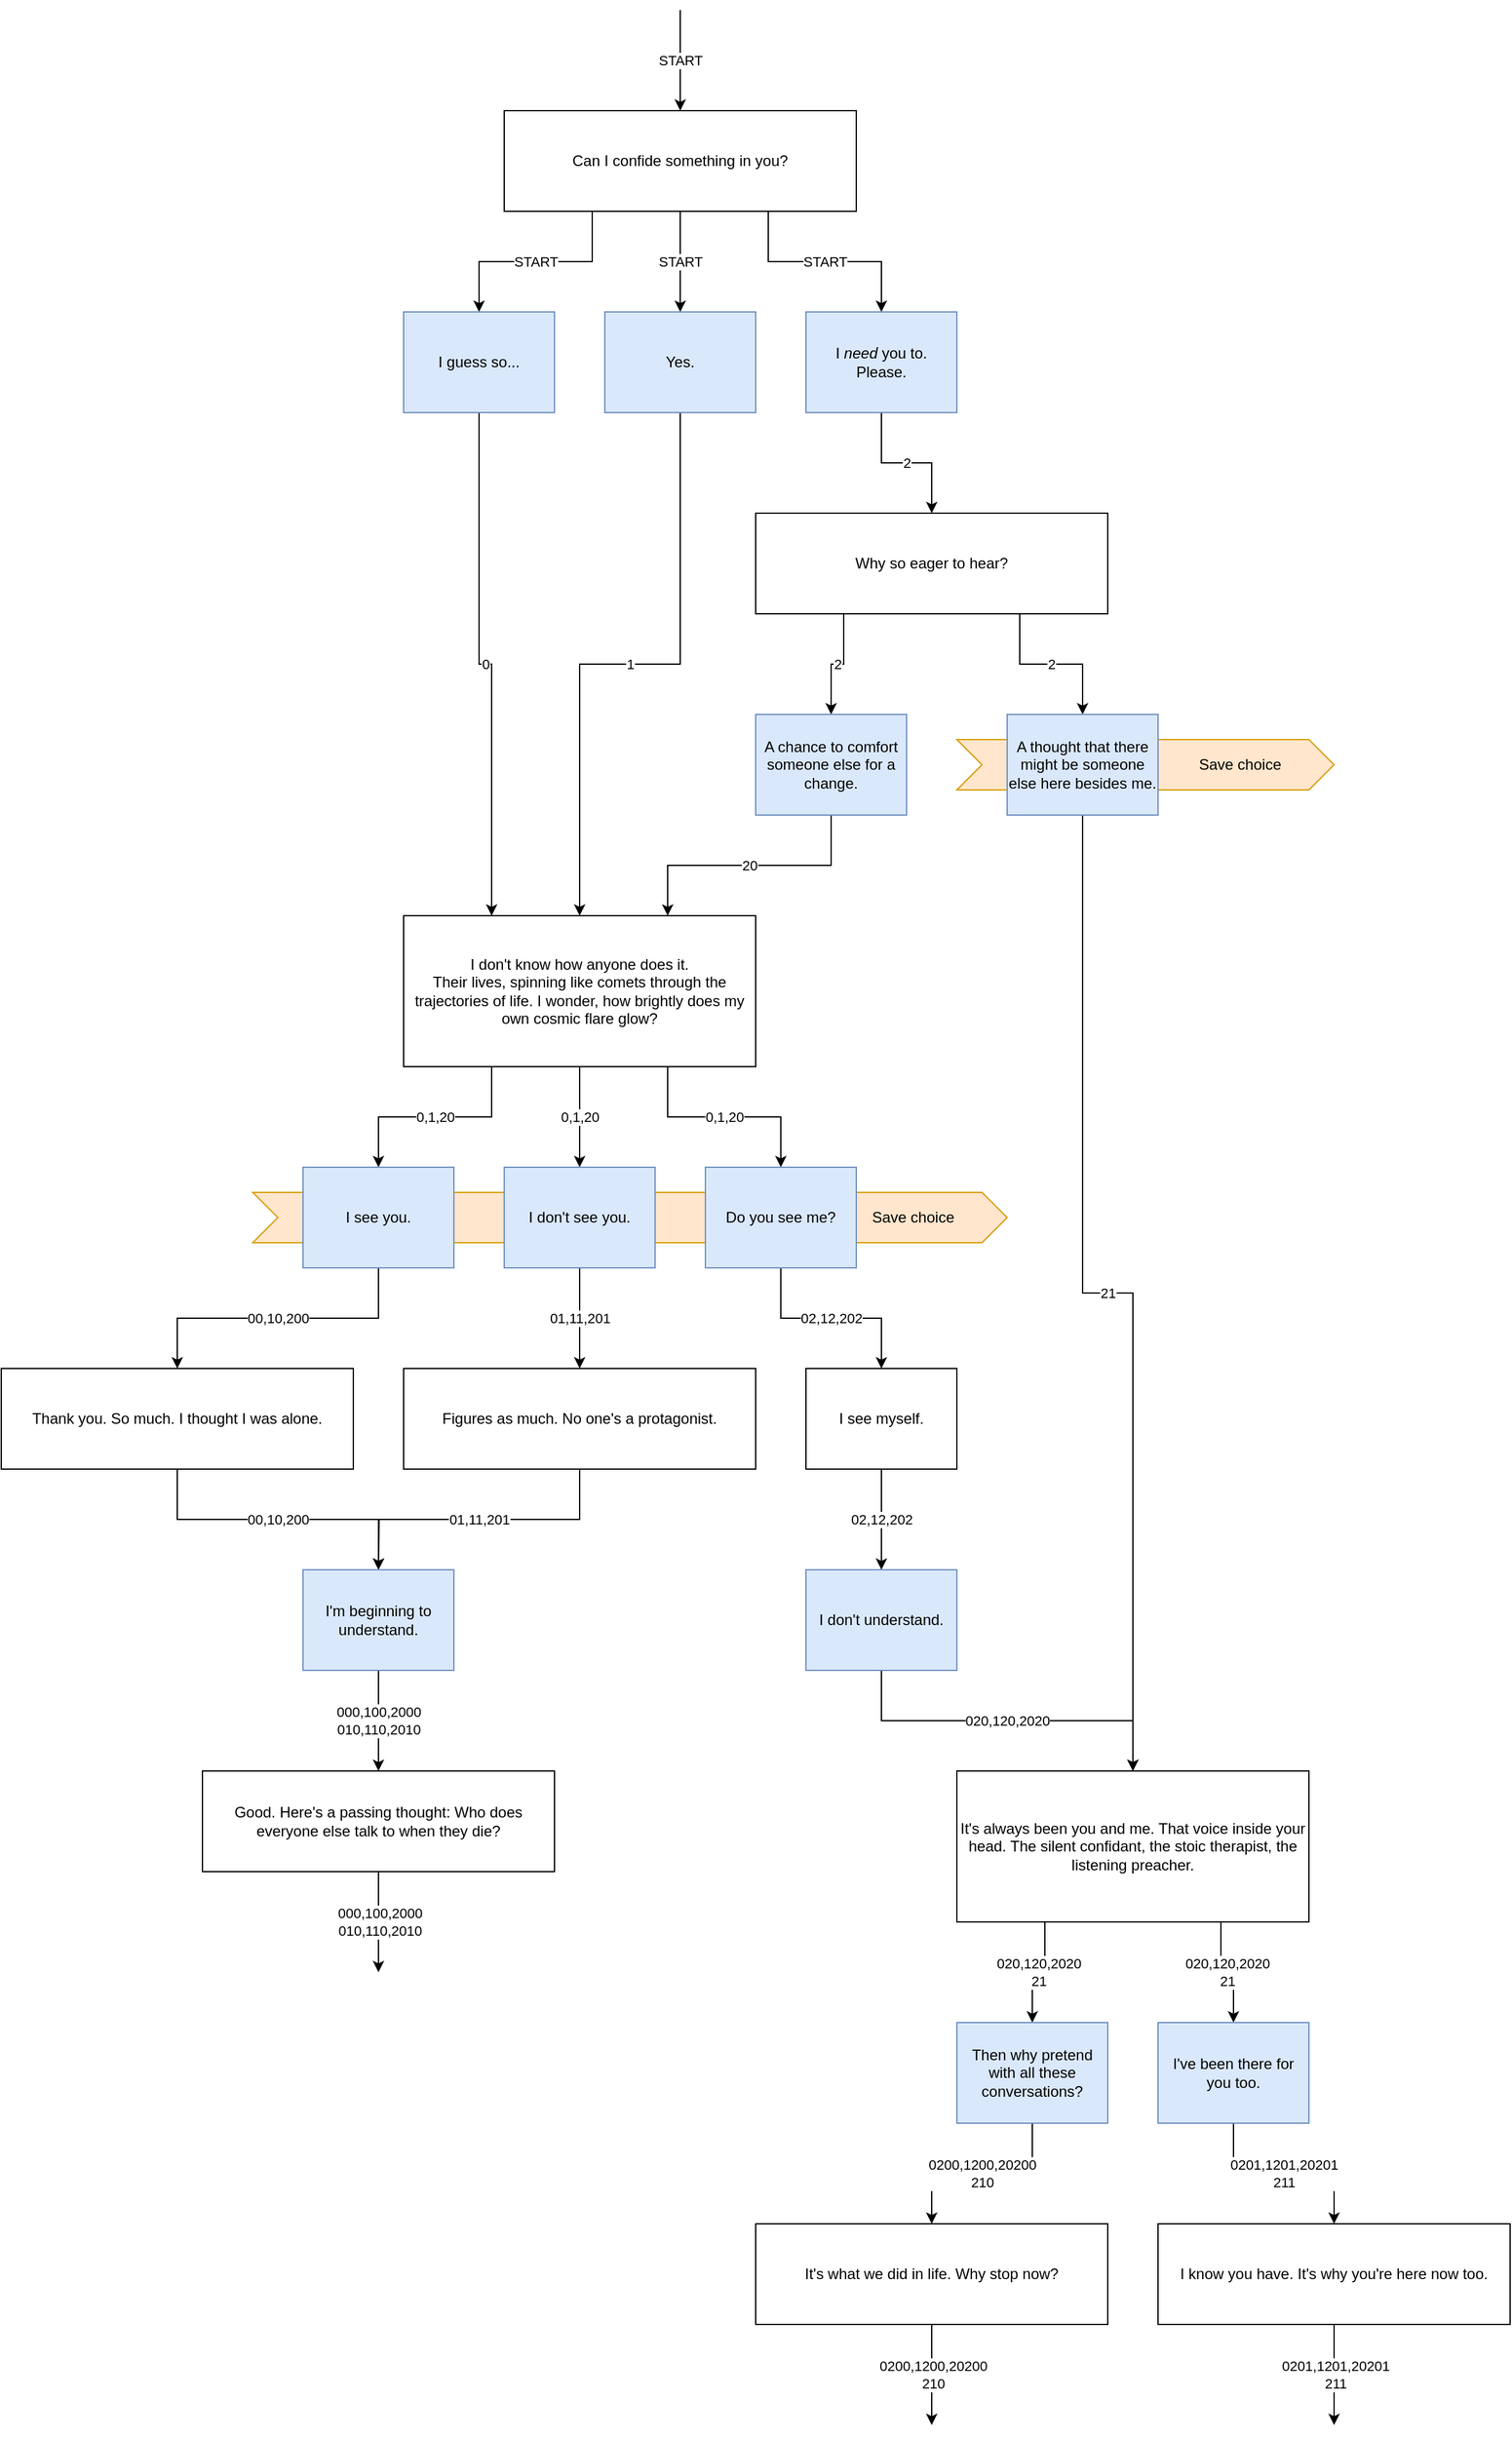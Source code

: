 <mxfile version="20.8.16" type="device"><diagram name="Page-1" id="aD609T3NYmo-nkmoNPnQ"><mxGraphModel dx="1050" dy="787" grid="1" gridSize="10" guides="1" tooltips="1" connect="1" arrows="1" fold="1" page="1" pageScale="1" pageWidth="800" pageHeight="1000" math="0" shadow="0"><root><mxCell id="0"/><mxCell id="1" parent="0"/><mxCell id="FfghTFSYM0mLMFNpBAcC-53" value="Save choice" style="shape=step;perimeter=stepPerimeter;whiteSpace=wrap;html=1;fixedSize=1;fillColor=#ffe6cc;strokeColor=#d79b00;align=right;spacingRight=40;" vertex="1" parent="1"><mxGeometry x="240" y="980" width="600" height="40" as="geometry"/></mxCell><mxCell id="FfghTFSYM0mLMFNpBAcC-52" value="Save choice" style="shape=step;perimeter=stepPerimeter;whiteSpace=wrap;html=1;fixedSize=1;fillColor=#ffe6cc;strokeColor=#d79b00;align=right;spacingRight=40;" vertex="1" parent="1"><mxGeometry x="800" y="620" width="300" height="40" as="geometry"/></mxCell><mxCell id="FfghTFSYM0mLMFNpBAcC-1" value="START" style="edgeStyle=orthogonalEdgeStyle;rounded=0;orthogonalLoop=1;jettySize=auto;html=1;exitX=0.5;exitY=0;exitDx=0;exitDy=0;startArrow=classic;startFill=1;endArrow=none;endFill=0;" edge="1" parent="1" source="FfghTFSYM0mLMFNpBAcC-2"><mxGeometry relative="1" as="geometry"><mxPoint x="580" y="40" as="targetPoint"/></mxGeometry></mxCell><mxCell id="FfghTFSYM0mLMFNpBAcC-6" value="START" style="edgeStyle=orthogonalEdgeStyle;rounded=0;orthogonalLoop=1;jettySize=auto;html=1;exitX=0.5;exitY=1;exitDx=0;exitDy=0;entryX=0.5;entryY=0;entryDx=0;entryDy=0;" edge="1" parent="1" source="FfghTFSYM0mLMFNpBAcC-2" target="FfghTFSYM0mLMFNpBAcC-4"><mxGeometry relative="1" as="geometry"/></mxCell><mxCell id="FfghTFSYM0mLMFNpBAcC-7" value="START" style="edgeStyle=orthogonalEdgeStyle;rounded=0;orthogonalLoop=1;jettySize=auto;html=1;exitX=0.25;exitY=1;exitDx=0;exitDy=0;entryX=0.5;entryY=0;entryDx=0;entryDy=0;" edge="1" parent="1" source="FfghTFSYM0mLMFNpBAcC-2" target="FfghTFSYM0mLMFNpBAcC-3"><mxGeometry relative="1" as="geometry"/></mxCell><mxCell id="FfghTFSYM0mLMFNpBAcC-8" value="START" style="edgeStyle=orthogonalEdgeStyle;rounded=0;orthogonalLoop=1;jettySize=auto;html=1;exitX=0.75;exitY=1;exitDx=0;exitDy=0;entryX=0.5;entryY=0;entryDx=0;entryDy=0;" edge="1" parent="1" source="FfghTFSYM0mLMFNpBAcC-2" target="FfghTFSYM0mLMFNpBAcC-5"><mxGeometry relative="1" as="geometry"/></mxCell><mxCell id="FfghTFSYM0mLMFNpBAcC-2" value="Can I confide something in you?" style="rounded=0;whiteSpace=wrap;html=1;" vertex="1" parent="1"><mxGeometry x="440" y="120" width="280" height="80" as="geometry"/></mxCell><mxCell id="FfghTFSYM0mLMFNpBAcC-16" value="0" style="edgeStyle=orthogonalEdgeStyle;rounded=0;orthogonalLoop=1;jettySize=auto;html=1;exitX=0.5;exitY=1;exitDx=0;exitDy=0;entryX=0.25;entryY=0;entryDx=0;entryDy=0;" edge="1" parent="1" source="FfghTFSYM0mLMFNpBAcC-3" target="FfghTFSYM0mLMFNpBAcC-10"><mxGeometry relative="1" as="geometry"/></mxCell><mxCell id="FfghTFSYM0mLMFNpBAcC-3" value="I guess so..." style="rounded=0;whiteSpace=wrap;html=1;fillColor=#dae8fc;strokeColor=#6c8ebf;" vertex="1" parent="1"><mxGeometry x="360" y="280" width="120" height="80" as="geometry"/></mxCell><mxCell id="FfghTFSYM0mLMFNpBAcC-17" value="1" style="edgeStyle=orthogonalEdgeStyle;rounded=0;orthogonalLoop=1;jettySize=auto;html=1;exitX=0.5;exitY=1;exitDx=0;exitDy=0;entryX=0.5;entryY=0;entryDx=0;entryDy=0;" edge="1" parent="1" source="FfghTFSYM0mLMFNpBAcC-4" target="FfghTFSYM0mLMFNpBAcC-10"><mxGeometry relative="1" as="geometry"/></mxCell><mxCell id="FfghTFSYM0mLMFNpBAcC-4" value="Yes." style="rounded=0;whiteSpace=wrap;html=1;fillColor=#dae8fc;strokeColor=#6c8ebf;" vertex="1" parent="1"><mxGeometry x="520" y="280" width="120" height="80" as="geometry"/></mxCell><mxCell id="FfghTFSYM0mLMFNpBAcC-13" value="2" style="edgeStyle=orthogonalEdgeStyle;rounded=0;orthogonalLoop=1;jettySize=auto;html=1;exitX=0.5;exitY=1;exitDx=0;exitDy=0;entryX=0.5;entryY=0;entryDx=0;entryDy=0;" edge="1" parent="1" source="FfghTFSYM0mLMFNpBAcC-5" target="FfghTFSYM0mLMFNpBAcC-9"><mxGeometry relative="1" as="geometry"/></mxCell><mxCell id="FfghTFSYM0mLMFNpBAcC-5" value="I &lt;i&gt;need&lt;/i&gt;&amp;nbsp;you to.&lt;br&gt;Please." style="rounded=0;whiteSpace=wrap;html=1;fillColor=#dae8fc;strokeColor=#6c8ebf;" vertex="1" parent="1"><mxGeometry x="680" y="280" width="120" height="80" as="geometry"/></mxCell><mxCell id="FfghTFSYM0mLMFNpBAcC-14" value="2" style="edgeStyle=orthogonalEdgeStyle;rounded=0;orthogonalLoop=1;jettySize=auto;html=1;exitX=0.25;exitY=1;exitDx=0;exitDy=0;entryX=0.5;entryY=0;entryDx=0;entryDy=0;" edge="1" parent="1" source="FfghTFSYM0mLMFNpBAcC-9" target="FfghTFSYM0mLMFNpBAcC-11"><mxGeometry relative="1" as="geometry"/></mxCell><mxCell id="FfghTFSYM0mLMFNpBAcC-15" value="2" style="edgeStyle=orthogonalEdgeStyle;rounded=0;orthogonalLoop=1;jettySize=auto;html=1;exitX=0.75;exitY=1;exitDx=0;exitDy=0;entryX=0.5;entryY=0;entryDx=0;entryDy=0;" edge="1" parent="1" source="FfghTFSYM0mLMFNpBAcC-9" target="FfghTFSYM0mLMFNpBAcC-12"><mxGeometry relative="1" as="geometry"/></mxCell><mxCell id="FfghTFSYM0mLMFNpBAcC-9" value="Why so eager to hear?" style="rounded=0;whiteSpace=wrap;html=1;" vertex="1" parent="1"><mxGeometry x="640" y="440" width="280" height="80" as="geometry"/></mxCell><mxCell id="FfghTFSYM0mLMFNpBAcC-28" value="0,1,20" style="edgeStyle=orthogonalEdgeStyle;rounded=0;orthogonalLoop=1;jettySize=auto;html=1;exitX=0.75;exitY=1;exitDx=0;exitDy=0;entryX=0.5;entryY=0;entryDx=0;entryDy=0;" edge="1" parent="1" source="FfghTFSYM0mLMFNpBAcC-10" target="FfghTFSYM0mLMFNpBAcC-26"><mxGeometry relative="1" as="geometry"/></mxCell><mxCell id="FfghTFSYM0mLMFNpBAcC-29" value="0,1,20" style="edgeStyle=orthogonalEdgeStyle;rounded=0;orthogonalLoop=1;jettySize=auto;html=1;exitX=0.5;exitY=1;exitDx=0;exitDy=0;entryX=0.5;entryY=0;entryDx=0;entryDy=0;" edge="1" parent="1" source="FfghTFSYM0mLMFNpBAcC-10" target="FfghTFSYM0mLMFNpBAcC-25"><mxGeometry relative="1" as="geometry"/></mxCell><mxCell id="FfghTFSYM0mLMFNpBAcC-30" value="0,1,20" style="edgeStyle=orthogonalEdgeStyle;rounded=0;orthogonalLoop=1;jettySize=auto;html=1;exitX=0.25;exitY=1;exitDx=0;exitDy=0;entryX=0.5;entryY=0;entryDx=0;entryDy=0;" edge="1" parent="1" source="FfghTFSYM0mLMFNpBAcC-10" target="FfghTFSYM0mLMFNpBAcC-27"><mxGeometry relative="1" as="geometry"/></mxCell><mxCell id="FfghTFSYM0mLMFNpBAcC-10" value="I don't know how anyone does it.&lt;br&gt;Their lives, spinning like comets through the trajectories of life. I wonder, how brightly does my own cosmic flare glow?" style="rounded=0;whiteSpace=wrap;html=1;" vertex="1" parent="1"><mxGeometry x="360" y="760" width="280" height="120" as="geometry"/></mxCell><mxCell id="FfghTFSYM0mLMFNpBAcC-18" value="20" style="edgeStyle=orthogonalEdgeStyle;rounded=0;orthogonalLoop=1;jettySize=auto;html=1;exitX=0.5;exitY=1;exitDx=0;exitDy=0;entryX=0.75;entryY=0;entryDx=0;entryDy=0;" edge="1" parent="1" source="FfghTFSYM0mLMFNpBAcC-11" target="FfghTFSYM0mLMFNpBAcC-10"><mxGeometry relative="1" as="geometry"/></mxCell><mxCell id="FfghTFSYM0mLMFNpBAcC-11" value="A chance to comfort someone else for a change." style="rounded=0;whiteSpace=wrap;html=1;fillColor=#dae8fc;strokeColor=#6c8ebf;" vertex="1" parent="1"><mxGeometry x="640" y="600" width="120" height="80" as="geometry"/></mxCell><mxCell id="FfghTFSYM0mLMFNpBAcC-20" value="21" style="edgeStyle=orthogonalEdgeStyle;rounded=0;orthogonalLoop=1;jettySize=auto;html=1;exitX=0.5;exitY=1;exitDx=0;exitDy=0;entryX=0.5;entryY=0;entryDx=0;entryDy=0;" edge="1" parent="1" source="FfghTFSYM0mLMFNpBAcC-12" target="FfghTFSYM0mLMFNpBAcC-19"><mxGeometry relative="1" as="geometry"/></mxCell><mxCell id="FfghTFSYM0mLMFNpBAcC-12" value="A thought that there might be someone else here besides me." style="rounded=0;whiteSpace=wrap;html=1;fillColor=#dae8fc;strokeColor=#6c8ebf;" vertex="1" parent="1"><mxGeometry x="840" y="600" width="120" height="80" as="geometry"/></mxCell><mxCell id="FfghTFSYM0mLMFNpBAcC-23" value="020,120,2020&lt;br&gt;21" style="edgeStyle=orthogonalEdgeStyle;rounded=0;orthogonalLoop=1;jettySize=auto;html=1;exitX=0.25;exitY=1;exitDx=0;exitDy=0;entryX=0.5;entryY=0;entryDx=0;entryDy=0;" edge="1" parent="1" source="FfghTFSYM0mLMFNpBAcC-19" target="FfghTFSYM0mLMFNpBAcC-21"><mxGeometry relative="1" as="geometry"><mxPoint as="offset"/></mxGeometry></mxCell><mxCell id="FfghTFSYM0mLMFNpBAcC-24" value="020,120,2020&lt;br style=&quot;border-color: var(--border-color);&quot;&gt;21" style="edgeStyle=orthogonalEdgeStyle;rounded=0;orthogonalLoop=1;jettySize=auto;html=1;exitX=0.75;exitY=1;exitDx=0;exitDy=0;entryX=0.5;entryY=0;entryDx=0;entryDy=0;" edge="1" parent="1" source="FfghTFSYM0mLMFNpBAcC-19" target="FfghTFSYM0mLMFNpBAcC-22"><mxGeometry relative="1" as="geometry"/></mxCell><mxCell id="FfghTFSYM0mLMFNpBAcC-19" value="It's always been you and me. That voice inside your head. The silent confidant, the stoic therapist, the listening preacher." style="rounded=0;whiteSpace=wrap;html=1;" vertex="1" parent="1"><mxGeometry x="800" y="1440" width="280" height="120" as="geometry"/></mxCell><mxCell id="FfghTFSYM0mLMFNpBAcC-47" value="0200,1200,20200&lt;br style=&quot;border-color: var(--border-color);&quot;&gt;210" style="edgeStyle=orthogonalEdgeStyle;rounded=0;orthogonalLoop=1;jettySize=auto;html=1;exitX=0.5;exitY=1;exitDx=0;exitDy=0;entryX=0.5;entryY=0;entryDx=0;entryDy=0;" edge="1" parent="1" source="FfghTFSYM0mLMFNpBAcC-21" target="FfghTFSYM0mLMFNpBAcC-46"><mxGeometry relative="1" as="geometry"><mxPoint as="offset"/></mxGeometry></mxCell><mxCell id="FfghTFSYM0mLMFNpBAcC-21" value="Then why pretend with all these conversations?" style="rounded=0;whiteSpace=wrap;html=1;fillColor=#dae8fc;strokeColor=#6c8ebf;" vertex="1" parent="1"><mxGeometry x="800" y="1640" width="120" height="80" as="geometry"/></mxCell><mxCell id="FfghTFSYM0mLMFNpBAcC-50" value="0201,1201,20201&lt;br style=&quot;border-color: var(--border-color);&quot;&gt;211" style="edgeStyle=orthogonalEdgeStyle;rounded=0;orthogonalLoop=1;jettySize=auto;html=1;exitX=0.5;exitY=1;exitDx=0;exitDy=0;entryX=0.5;entryY=0;entryDx=0;entryDy=0;" edge="1" parent="1" source="FfghTFSYM0mLMFNpBAcC-22" target="FfghTFSYM0mLMFNpBAcC-49"><mxGeometry relative="1" as="geometry"/></mxCell><mxCell id="FfghTFSYM0mLMFNpBAcC-22" value="I've been there for you too." style="rounded=0;whiteSpace=wrap;html=1;fillColor=#dae8fc;strokeColor=#6c8ebf;" vertex="1" parent="1"><mxGeometry x="960" y="1640" width="120" height="80" as="geometry"/></mxCell><mxCell id="FfghTFSYM0mLMFNpBAcC-34" value="01,11,201" style="edgeStyle=orthogonalEdgeStyle;rounded=0;orthogonalLoop=1;jettySize=auto;html=1;exitX=0.5;exitY=1;exitDx=0;exitDy=0;entryX=0.5;entryY=0;entryDx=0;entryDy=0;" edge="1" parent="1" source="FfghTFSYM0mLMFNpBAcC-25" target="FfghTFSYM0mLMFNpBAcC-33"><mxGeometry relative="1" as="geometry"/></mxCell><mxCell id="FfghTFSYM0mLMFNpBAcC-25" value="I don't see you." style="rounded=0;whiteSpace=wrap;html=1;fillColor=#dae8fc;strokeColor=#6c8ebf;" vertex="1" parent="1"><mxGeometry x="440" y="960" width="120" height="80" as="geometry"/></mxCell><mxCell id="FfghTFSYM0mLMFNpBAcC-36" value="02,12,202" style="edgeStyle=orthogonalEdgeStyle;rounded=0;orthogonalLoop=1;jettySize=auto;html=1;exitX=0.5;exitY=1;exitDx=0;exitDy=0;entryX=0.5;entryY=0;entryDx=0;entryDy=0;" edge="1" parent="1" source="FfghTFSYM0mLMFNpBAcC-26" target="FfghTFSYM0mLMFNpBAcC-35"><mxGeometry relative="1" as="geometry"><mxPoint as="offset"/></mxGeometry></mxCell><mxCell id="FfghTFSYM0mLMFNpBAcC-26" value="Do you see me?" style="rounded=0;whiteSpace=wrap;html=1;fillColor=#dae8fc;strokeColor=#6c8ebf;" vertex="1" parent="1"><mxGeometry x="600" y="960" width="120" height="80" as="geometry"/></mxCell><mxCell id="FfghTFSYM0mLMFNpBAcC-32" value="00,10,200" style="edgeStyle=orthogonalEdgeStyle;rounded=0;orthogonalLoop=1;jettySize=auto;html=1;exitX=0.5;exitY=1;exitDx=0;exitDy=0;entryX=0.5;entryY=0;entryDx=0;entryDy=0;" edge="1" parent="1" source="FfghTFSYM0mLMFNpBAcC-27" target="FfghTFSYM0mLMFNpBAcC-31"><mxGeometry relative="1" as="geometry"><mxPoint as="offset"/></mxGeometry></mxCell><mxCell id="FfghTFSYM0mLMFNpBAcC-27" value="I see you." style="rounded=0;whiteSpace=wrap;html=1;fillColor=#dae8fc;strokeColor=#6c8ebf;" vertex="1" parent="1"><mxGeometry x="280" y="960" width="120" height="80" as="geometry"/></mxCell><mxCell id="FfghTFSYM0mLMFNpBAcC-41" value="00,10,200" style="edgeStyle=orthogonalEdgeStyle;rounded=0;orthogonalLoop=1;jettySize=auto;html=1;exitX=0.5;exitY=1;exitDx=0;exitDy=0;entryX=0.5;entryY=0;entryDx=0;entryDy=0;" edge="1" parent="1" source="FfghTFSYM0mLMFNpBAcC-31" target="FfghTFSYM0mLMFNpBAcC-40"><mxGeometry relative="1" as="geometry"><mxPoint as="offset"/></mxGeometry></mxCell><mxCell id="FfghTFSYM0mLMFNpBAcC-31" value="Thank you. So much. I thought I was alone." style="rounded=0;whiteSpace=wrap;html=1;" vertex="1" parent="1"><mxGeometry x="40" y="1120" width="280" height="80" as="geometry"/></mxCell><mxCell id="FfghTFSYM0mLMFNpBAcC-42" value="01,11,201" style="edgeStyle=orthogonalEdgeStyle;rounded=0;orthogonalLoop=1;jettySize=auto;html=1;exitX=0.5;exitY=1;exitDx=0;exitDy=0;" edge="1" parent="1" source="FfghTFSYM0mLMFNpBAcC-33"><mxGeometry relative="1" as="geometry"><mxPoint x="340" y="1280" as="targetPoint"/></mxGeometry></mxCell><mxCell id="FfghTFSYM0mLMFNpBAcC-33" value="Figures as much. No one's a protagonist." style="rounded=0;whiteSpace=wrap;html=1;" vertex="1" parent="1"><mxGeometry x="360" y="1120" width="280" height="80" as="geometry"/></mxCell><mxCell id="FfghTFSYM0mLMFNpBAcC-38" value="02,12,202" style="edgeStyle=orthogonalEdgeStyle;rounded=0;orthogonalLoop=1;jettySize=auto;html=1;exitX=0.5;exitY=1;exitDx=0;exitDy=0;entryX=0.5;entryY=0;entryDx=0;entryDy=0;" edge="1" parent="1" source="FfghTFSYM0mLMFNpBAcC-35" target="FfghTFSYM0mLMFNpBAcC-37"><mxGeometry relative="1" as="geometry"/></mxCell><mxCell id="FfghTFSYM0mLMFNpBAcC-35" value="I see myself." style="rounded=0;whiteSpace=wrap;html=1;" vertex="1" parent="1"><mxGeometry x="680" y="1120" width="120" height="80" as="geometry"/></mxCell><mxCell id="FfghTFSYM0mLMFNpBAcC-39" value="020,120,2020" style="edgeStyle=orthogonalEdgeStyle;rounded=0;orthogonalLoop=1;jettySize=auto;html=1;exitX=0.5;exitY=1;exitDx=0;exitDy=0;entryX=0.5;entryY=0;entryDx=0;entryDy=0;" edge="1" parent="1" source="FfghTFSYM0mLMFNpBAcC-37" target="FfghTFSYM0mLMFNpBAcC-19"><mxGeometry relative="1" as="geometry"/></mxCell><mxCell id="FfghTFSYM0mLMFNpBAcC-37" value="I don't understand." style="rounded=0;whiteSpace=wrap;html=1;fillColor=#dae8fc;strokeColor=#6c8ebf;" vertex="1" parent="1"><mxGeometry x="680" y="1280" width="120" height="80" as="geometry"/></mxCell><mxCell id="FfghTFSYM0mLMFNpBAcC-44" value="000,100,2000&lt;br&gt;010,110,2010" style="edgeStyle=orthogonalEdgeStyle;rounded=0;orthogonalLoop=1;jettySize=auto;html=1;exitX=0.5;exitY=1;exitDx=0;exitDy=0;entryX=0.5;entryY=0;entryDx=0;entryDy=0;" edge="1" parent="1" source="FfghTFSYM0mLMFNpBAcC-40" target="FfghTFSYM0mLMFNpBAcC-43"><mxGeometry relative="1" as="geometry"/></mxCell><mxCell id="FfghTFSYM0mLMFNpBAcC-40" value="I'm beginning to understand." style="rounded=0;whiteSpace=wrap;html=1;fillColor=#dae8fc;strokeColor=#6c8ebf;" vertex="1" parent="1"><mxGeometry x="280" y="1280" width="120" height="80" as="geometry"/></mxCell><mxCell id="FfghTFSYM0mLMFNpBAcC-45" value="000,100,2000&lt;br style=&quot;border-color: var(--border-color);&quot;&gt;010,110,2010" style="edgeStyle=orthogonalEdgeStyle;rounded=0;orthogonalLoop=1;jettySize=auto;html=1;exitX=0.5;exitY=1;exitDx=0;exitDy=0;" edge="1" parent="1" source="FfghTFSYM0mLMFNpBAcC-43"><mxGeometry relative="1" as="geometry"><mxPoint x="340" y="1600" as="targetPoint"/></mxGeometry></mxCell><mxCell id="FfghTFSYM0mLMFNpBAcC-43" value="Good. Here's a passing thought: Who does everyone else talk to when they die?" style="rounded=0;whiteSpace=wrap;html=1;" vertex="1" parent="1"><mxGeometry x="200" y="1440" width="280" height="80" as="geometry"/></mxCell><mxCell id="FfghTFSYM0mLMFNpBAcC-48" value="0200,1200,20200&lt;br style=&quot;border-color: var(--border-color);&quot;&gt;210" style="edgeStyle=orthogonalEdgeStyle;rounded=0;orthogonalLoop=1;jettySize=auto;html=1;exitX=0.5;exitY=1;exitDx=0;exitDy=0;" edge="1" parent="1" source="FfghTFSYM0mLMFNpBAcC-46"><mxGeometry relative="1" as="geometry"><mxPoint x="780" y="1960" as="targetPoint"/></mxGeometry></mxCell><mxCell id="FfghTFSYM0mLMFNpBAcC-46" value="It's what we did in life. Why stop now?" style="rounded=0;whiteSpace=wrap;html=1;" vertex="1" parent="1"><mxGeometry x="640" y="1800" width="280" height="80" as="geometry"/></mxCell><mxCell id="FfghTFSYM0mLMFNpBAcC-51" value="0201,1201,20201&lt;br style=&quot;border-color: var(--border-color);&quot;&gt;211" style="edgeStyle=orthogonalEdgeStyle;rounded=0;orthogonalLoop=1;jettySize=auto;html=1;exitX=0.5;exitY=1;exitDx=0;exitDy=0;" edge="1" parent="1" source="FfghTFSYM0mLMFNpBAcC-49"><mxGeometry relative="1" as="geometry"><mxPoint x="1100" y="1960" as="targetPoint"/></mxGeometry></mxCell><mxCell id="FfghTFSYM0mLMFNpBAcC-49" value="I know you have. It's why you're here now too." style="rounded=0;whiteSpace=wrap;html=1;" vertex="1" parent="1"><mxGeometry x="960" y="1800" width="280" height="80" as="geometry"/></mxCell></root></mxGraphModel></diagram></mxfile>